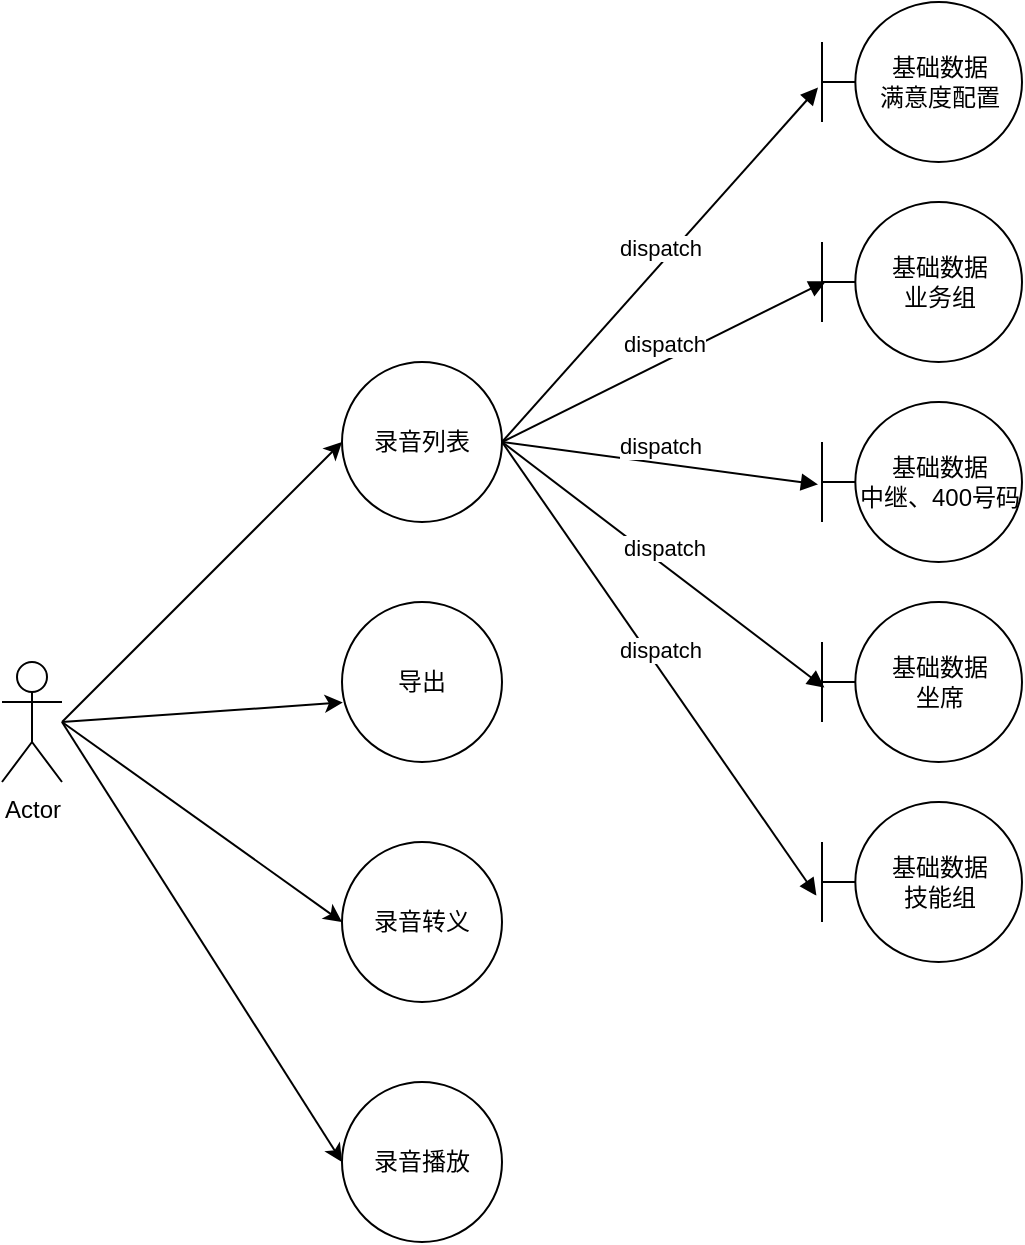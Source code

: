 <mxfile version="12.1.9" type="github" pages="1">
  <diagram id="C2fnmqKjMYd2FCzCid-X" name="Page-1">
    <mxGraphModel dx="1024" dy="1703" grid="1" gridSize="10" guides="1" tooltips="1" connect="1" arrows="1" fold="1" page="1" pageScale="1" pageWidth="827" pageHeight="1169" math="0" shadow="0">
      <root>
        <mxCell id="0"/>
        <mxCell id="1" parent="0"/>
        <mxCell id="JQM4wTi-yuJB52zFn70r-1" value="Actor" style="shape=umlActor;verticalLabelPosition=bottom;labelBackgroundColor=#ffffff;verticalAlign=top;html=1;outlineConnect=0;" vertex="1" parent="1">
          <mxGeometry x="190" y="190" width="30" height="60" as="geometry"/>
        </mxCell>
        <mxCell id="JQM4wTi-yuJB52zFn70r-3" value="录音列表" style="ellipse;whiteSpace=wrap;html=1;aspect=fixed;" vertex="1" parent="1">
          <mxGeometry x="360" y="40" width="80" height="80" as="geometry"/>
        </mxCell>
        <mxCell id="JQM4wTi-yuJB52zFn70r-4" value="导出" style="ellipse;whiteSpace=wrap;html=1;aspect=fixed;" vertex="1" parent="1">
          <mxGeometry x="360" y="160" width="80" height="80" as="geometry"/>
        </mxCell>
        <mxCell id="JQM4wTi-yuJB52zFn70r-5" value="录音转义" style="ellipse;whiteSpace=wrap;html=1;aspect=fixed;" vertex="1" parent="1">
          <mxGeometry x="360" y="280" width="80" height="80" as="geometry"/>
        </mxCell>
        <mxCell id="JQM4wTi-yuJB52zFn70r-6" value="录音播放" style="ellipse;whiteSpace=wrap;html=1;aspect=fixed;" vertex="1" parent="1">
          <mxGeometry x="360" y="400" width="80" height="80" as="geometry"/>
        </mxCell>
        <mxCell id="JQM4wTi-yuJB52zFn70r-9" value="" style="endArrow=classic;html=1;entryX=0;entryY=0.5;entryDx=0;entryDy=0;" edge="1" parent="1" target="JQM4wTi-yuJB52zFn70r-3">
          <mxGeometry width="50" height="50" relative="1" as="geometry">
            <mxPoint x="220" y="220" as="sourcePoint"/>
            <mxPoint x="260" y="140" as="targetPoint"/>
          </mxGeometry>
        </mxCell>
        <mxCell id="JQM4wTi-yuJB52zFn70r-11" value="" style="endArrow=classic;html=1;entryX=0;entryY=0.5;entryDx=0;entryDy=0;" edge="1" parent="1" target="JQM4wTi-yuJB52zFn70r-6">
          <mxGeometry width="50" height="50" relative="1" as="geometry">
            <mxPoint x="220" y="220" as="sourcePoint"/>
            <mxPoint x="270" y="210" as="targetPoint"/>
          </mxGeometry>
        </mxCell>
        <mxCell id="JQM4wTi-yuJB52zFn70r-12" value="" style="endArrow=classic;html=1;entryX=0.005;entryY=0.628;entryDx=0;entryDy=0;entryPerimeter=0;" edge="1" parent="1" target="JQM4wTi-yuJB52zFn70r-4">
          <mxGeometry width="50" height="50" relative="1" as="geometry">
            <mxPoint x="220" y="220" as="sourcePoint"/>
            <mxPoint x="270" y="180" as="targetPoint"/>
          </mxGeometry>
        </mxCell>
        <mxCell id="JQM4wTi-yuJB52zFn70r-13" value="" style="endArrow=classic;html=1;entryX=0;entryY=0.5;entryDx=0;entryDy=0;" edge="1" parent="1" target="JQM4wTi-yuJB52zFn70r-5">
          <mxGeometry width="50" height="50" relative="1" as="geometry">
            <mxPoint x="220" y="220" as="sourcePoint"/>
            <mxPoint x="270" y="220" as="targetPoint"/>
          </mxGeometry>
        </mxCell>
        <mxCell id="JQM4wTi-yuJB52zFn70r-15" value="基础数据&lt;br&gt;业务组" style="shape=umlBoundary;whiteSpace=wrap;html=1;" vertex="1" parent="1">
          <mxGeometry x="600" y="-40" width="100" height="80" as="geometry"/>
        </mxCell>
        <mxCell id="JQM4wTi-yuJB52zFn70r-16" value="基础数据&lt;br&gt;中继、400号码" style="shape=umlBoundary;whiteSpace=wrap;html=1;" vertex="1" parent="1">
          <mxGeometry x="600" y="60" width="100" height="80" as="geometry"/>
        </mxCell>
        <mxCell id="JQM4wTi-yuJB52zFn70r-17" value="基础数据&lt;br&gt;坐席" style="shape=umlBoundary;whiteSpace=wrap;html=1;" vertex="1" parent="1">
          <mxGeometry x="600" y="160" width="100" height="80" as="geometry"/>
        </mxCell>
        <mxCell id="JQM4wTi-yuJB52zFn70r-18" value="基础数据&lt;br&gt;技能组" style="shape=umlBoundary;whiteSpace=wrap;html=1;" vertex="1" parent="1">
          <mxGeometry x="600" y="260" width="100" height="80" as="geometry"/>
        </mxCell>
        <mxCell id="JQM4wTi-yuJB52zFn70r-19" value="基础数据&lt;br&gt;满意度配置" style="shape=umlBoundary;whiteSpace=wrap;html=1;" vertex="1" parent="1">
          <mxGeometry x="600" y="-140" width="100" height="80" as="geometry"/>
        </mxCell>
        <mxCell id="JQM4wTi-yuJB52zFn70r-25" value="dispatch" style="html=1;verticalAlign=bottom;endArrow=block;entryX=0.02;entryY=0.495;entryDx=0;entryDy=0;entryPerimeter=0;" edge="1" parent="1" target="JQM4wTi-yuJB52zFn70r-15">
          <mxGeometry width="80" relative="1" as="geometry">
            <mxPoint x="440" y="80" as="sourcePoint"/>
            <mxPoint x="520" y="80" as="targetPoint"/>
          </mxGeometry>
        </mxCell>
        <mxCell id="JQM4wTi-yuJB52zFn70r-26" value="dispatch" style="html=1;verticalAlign=bottom;endArrow=block;entryX=-0.02;entryY=0.515;entryDx=0;entryDy=0;entryPerimeter=0;" edge="1" parent="1" target="JQM4wTi-yuJB52zFn70r-16">
          <mxGeometry width="80" relative="1" as="geometry">
            <mxPoint x="440" y="80" as="sourcePoint"/>
            <mxPoint x="520" y="80" as="targetPoint"/>
          </mxGeometry>
        </mxCell>
        <mxCell id="JQM4wTi-yuJB52zFn70r-27" value="dispatch" style="html=1;verticalAlign=bottom;endArrow=block;entryX=0.012;entryY=0.535;entryDx=0;entryDy=0;entryPerimeter=0;" edge="1" parent="1" target="JQM4wTi-yuJB52zFn70r-17">
          <mxGeometry width="80" relative="1" as="geometry">
            <mxPoint x="440" y="80" as="sourcePoint"/>
            <mxPoint x="520" y="80" as="targetPoint"/>
          </mxGeometry>
        </mxCell>
        <mxCell id="JQM4wTi-yuJB52zFn70r-28" value="dispatch" style="html=1;verticalAlign=bottom;endArrow=block;entryX=-0.028;entryY=0.585;entryDx=0;entryDy=0;entryPerimeter=0;" edge="1" parent="1" target="JQM4wTi-yuJB52zFn70r-18">
          <mxGeometry width="80" relative="1" as="geometry">
            <mxPoint x="440" y="80" as="sourcePoint"/>
            <mxPoint x="520" y="80" as="targetPoint"/>
          </mxGeometry>
        </mxCell>
        <mxCell id="JQM4wTi-yuJB52zFn70r-29" value="dispatch" style="html=1;verticalAlign=bottom;endArrow=block;entryX=-0.02;entryY=0.535;entryDx=0;entryDy=0;entryPerimeter=0;" edge="1" parent="1" target="JQM4wTi-yuJB52zFn70r-19">
          <mxGeometry width="80" relative="1" as="geometry">
            <mxPoint x="440" y="80" as="sourcePoint"/>
            <mxPoint x="520" y="80" as="targetPoint"/>
          </mxGeometry>
        </mxCell>
      </root>
    </mxGraphModel>
  </diagram>
</mxfile>
